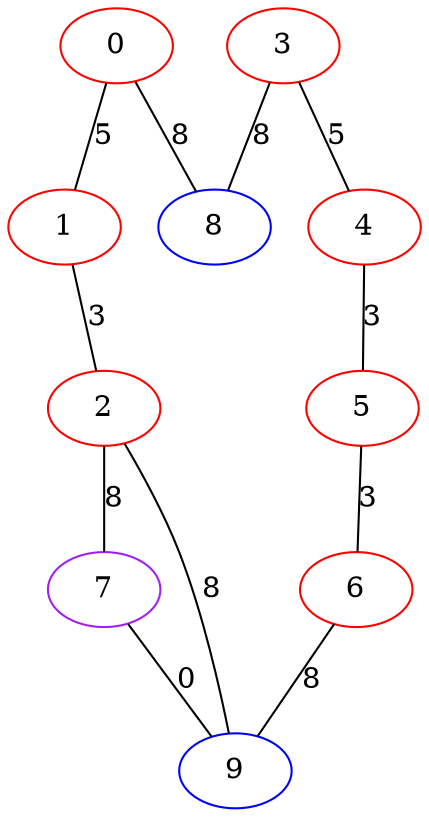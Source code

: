graph "" {
0 [color=red, weight=1];
1 [color=red, weight=1];
2 [color=red, weight=1];
3 [color=red, weight=1];
4 [color=red, weight=1];
5 [color=red, weight=1];
6 [color=red, weight=1];
7 [color=purple, weight=4];
8 [color=blue, weight=3];
9 [color=blue, weight=3];
0 -- 8  [key=0, label=8];
0 -- 1  [key=0, label=5];
1 -- 2  [key=0, label=3];
2 -- 9  [key=0, label=8];
2 -- 7  [key=0, label=8];
3 -- 8  [key=0, label=8];
3 -- 4  [key=0, label=5];
4 -- 5  [key=0, label=3];
5 -- 6  [key=0, label=3];
6 -- 9  [key=0, label=8];
7 -- 9  [key=0, label=0];
}
